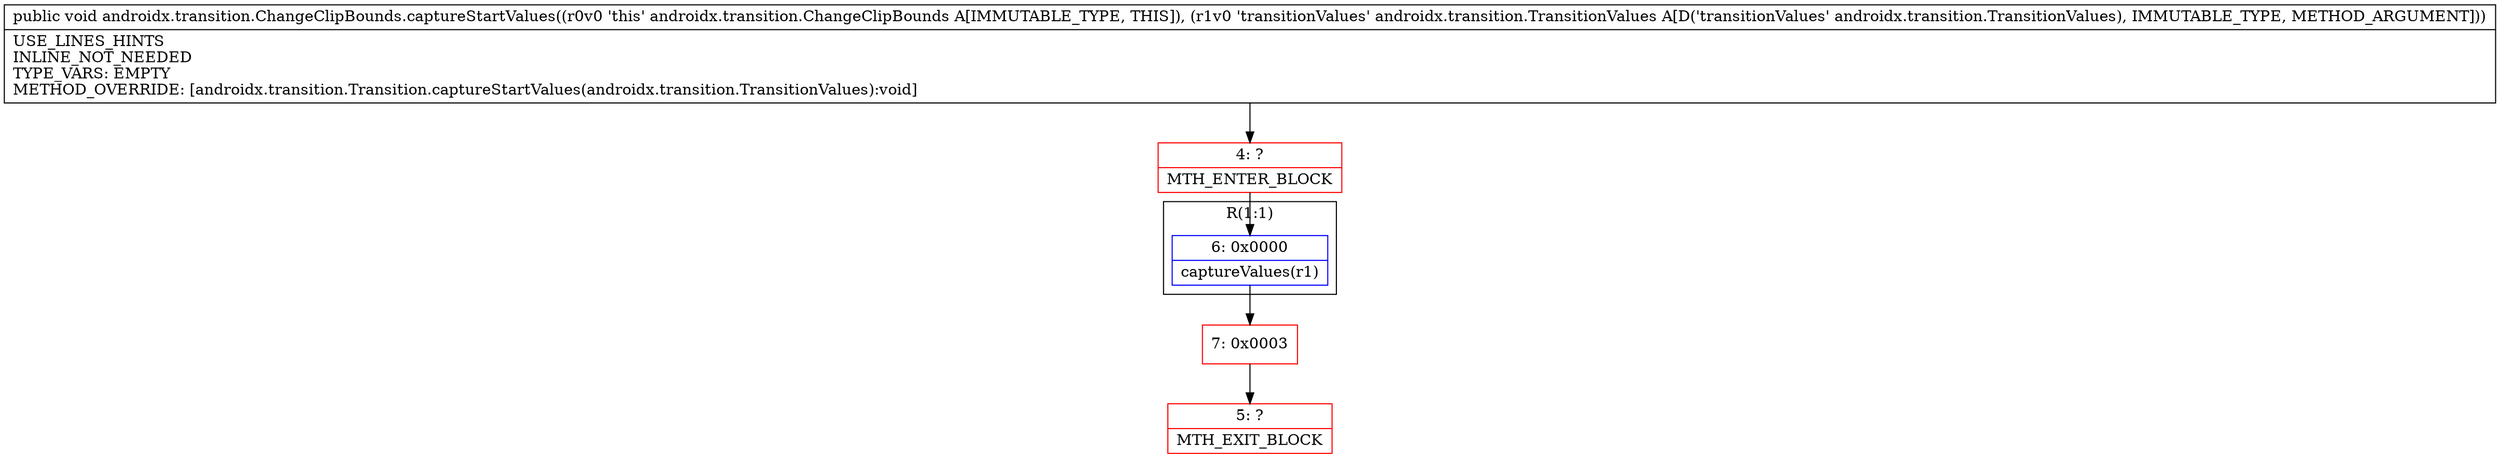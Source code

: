 digraph "CFG forandroidx.transition.ChangeClipBounds.captureStartValues(Landroidx\/transition\/TransitionValues;)V" {
subgraph cluster_Region_1450221116 {
label = "R(1:1)";
node [shape=record,color=blue];
Node_6 [shape=record,label="{6\:\ 0x0000|captureValues(r1)\l}"];
}
Node_4 [shape=record,color=red,label="{4\:\ ?|MTH_ENTER_BLOCK\l}"];
Node_7 [shape=record,color=red,label="{7\:\ 0x0003}"];
Node_5 [shape=record,color=red,label="{5\:\ ?|MTH_EXIT_BLOCK\l}"];
MethodNode[shape=record,label="{public void androidx.transition.ChangeClipBounds.captureStartValues((r0v0 'this' androidx.transition.ChangeClipBounds A[IMMUTABLE_TYPE, THIS]), (r1v0 'transitionValues' androidx.transition.TransitionValues A[D('transitionValues' androidx.transition.TransitionValues), IMMUTABLE_TYPE, METHOD_ARGUMENT]))  | USE_LINES_HINTS\lINLINE_NOT_NEEDED\lTYPE_VARS: EMPTY\lMETHOD_OVERRIDE: [androidx.transition.Transition.captureStartValues(androidx.transition.TransitionValues):void]\l}"];
MethodNode -> Node_4;Node_6 -> Node_7;
Node_4 -> Node_6;
Node_7 -> Node_5;
}

